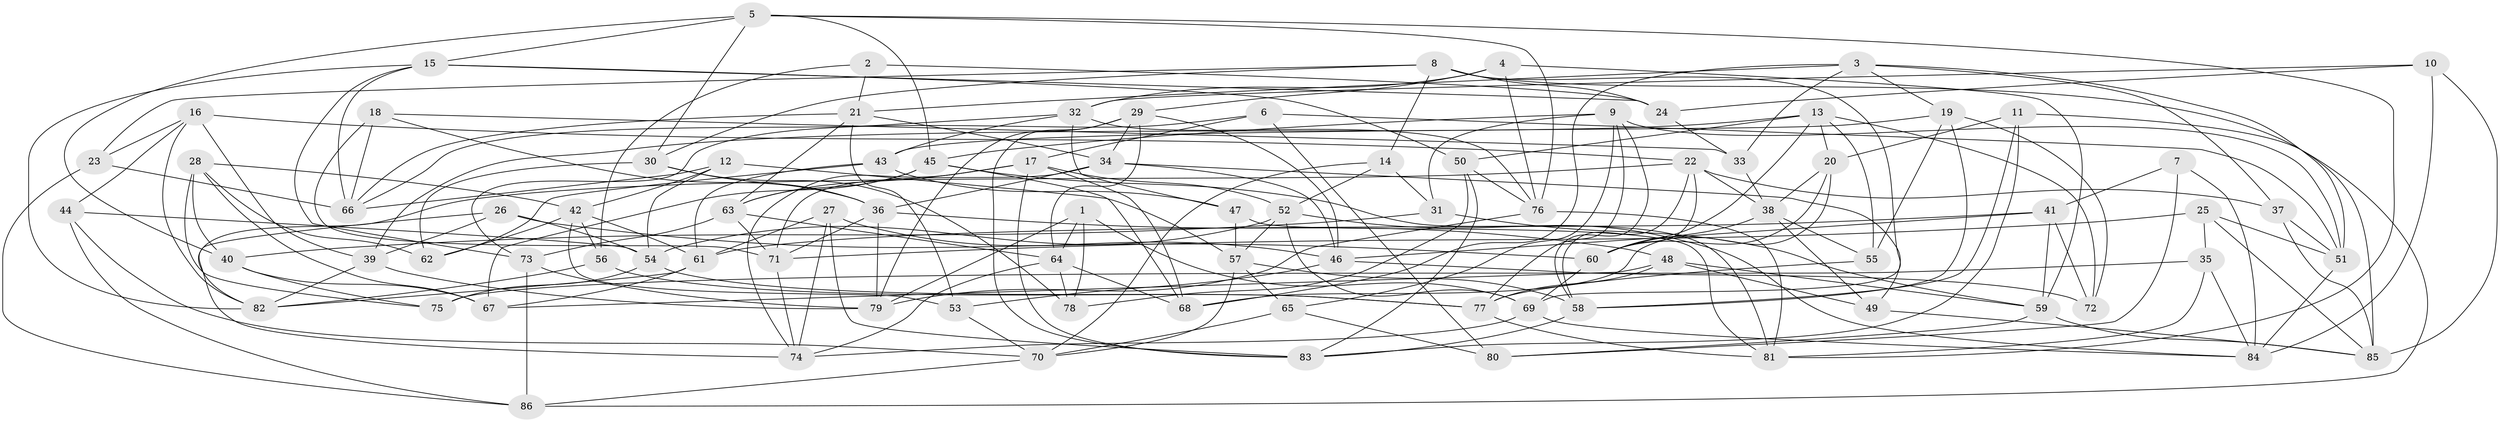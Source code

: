 // original degree distribution, {4: 1.0}
// Generated by graph-tools (version 1.1) at 2025/38/03/04/25 23:38:08]
// undirected, 86 vertices, 219 edges
graph export_dot {
  node [color=gray90,style=filled];
  1;
  2;
  3;
  4;
  5;
  6;
  7;
  8;
  9;
  10;
  11;
  12;
  13;
  14;
  15;
  16;
  17;
  18;
  19;
  20;
  21;
  22;
  23;
  24;
  25;
  26;
  27;
  28;
  29;
  30;
  31;
  32;
  33;
  34;
  35;
  36;
  37;
  38;
  39;
  40;
  41;
  42;
  43;
  44;
  45;
  46;
  47;
  48;
  49;
  50;
  51;
  52;
  53;
  54;
  55;
  56;
  57;
  58;
  59;
  60;
  61;
  62;
  63;
  64;
  65;
  66;
  67;
  68;
  69;
  70;
  71;
  72;
  73;
  74;
  75;
  76;
  77;
  78;
  79;
  80;
  81;
  82;
  83;
  84;
  85;
  86;
  1 -- 64 [weight=1.0];
  1 -- 69 [weight=1.0];
  1 -- 78 [weight=1.0];
  1 -- 79 [weight=1.0];
  2 -- 21 [weight=1.0];
  2 -- 24 [weight=2.0];
  2 -- 56 [weight=1.0];
  3 -- 19 [weight=1.0];
  3 -- 21 [weight=1.0];
  3 -- 33 [weight=1.0];
  3 -- 37 [weight=1.0];
  3 -- 51 [weight=1.0];
  3 -- 68 [weight=1.0];
  4 -- 29 [weight=1.0];
  4 -- 32 [weight=1.0];
  4 -- 59 [weight=1.0];
  4 -- 76 [weight=1.0];
  5 -- 15 [weight=1.0];
  5 -- 30 [weight=1.0];
  5 -- 40 [weight=1.0];
  5 -- 45 [weight=1.0];
  5 -- 76 [weight=1.0];
  5 -- 81 [weight=1.0];
  6 -- 17 [weight=1.0];
  6 -- 51 [weight=1.0];
  6 -- 73 [weight=1.0];
  6 -- 80 [weight=1.0];
  7 -- 41 [weight=2.0];
  7 -- 80 [weight=1.0];
  7 -- 84 [weight=1.0];
  8 -- 14 [weight=1.0];
  8 -- 23 [weight=1.0];
  8 -- 24 [weight=1.0];
  8 -- 30 [weight=1.0];
  8 -- 69 [weight=1.0];
  8 -- 85 [weight=1.0];
  9 -- 31 [weight=1.0];
  9 -- 45 [weight=1.0];
  9 -- 51 [weight=1.0];
  9 -- 58 [weight=1.0];
  9 -- 65 [weight=1.0];
  9 -- 77 [weight=1.0];
  10 -- 24 [weight=1.0];
  10 -- 32 [weight=1.0];
  10 -- 84 [weight=1.0];
  10 -- 85 [weight=1.0];
  11 -- 20 [weight=1.0];
  11 -- 58 [weight=1.0];
  11 -- 83 [weight=1.0];
  11 -- 86 [weight=1.0];
  12 -- 42 [weight=1.0];
  12 -- 54 [weight=1.0];
  12 -- 57 [weight=1.0];
  12 -- 66 [weight=1.0];
  13 -- 20 [weight=1.0];
  13 -- 39 [weight=1.0];
  13 -- 50 [weight=1.0];
  13 -- 55 [weight=1.0];
  13 -- 60 [weight=1.0];
  13 -- 72 [weight=1.0];
  14 -- 31 [weight=1.0];
  14 -- 52 [weight=1.0];
  14 -- 70 [weight=1.0];
  15 -- 24 [weight=1.0];
  15 -- 50 [weight=1.0];
  15 -- 66 [weight=1.0];
  15 -- 73 [weight=1.0];
  15 -- 82 [weight=1.0];
  16 -- 22 [weight=1.0];
  16 -- 23 [weight=1.0];
  16 -- 39 [weight=2.0];
  16 -- 44 [weight=1.0];
  16 -- 82 [weight=1.0];
  17 -- 52 [weight=1.0];
  17 -- 63 [weight=1.0];
  17 -- 68 [weight=1.0];
  17 -- 74 [weight=1.0];
  17 -- 83 [weight=1.0];
  18 -- 33 [weight=1.0];
  18 -- 36 [weight=1.0];
  18 -- 66 [weight=1.0];
  18 -- 71 [weight=1.0];
  19 -- 43 [weight=2.0];
  19 -- 55 [weight=1.0];
  19 -- 58 [weight=1.0];
  19 -- 72 [weight=1.0];
  20 -- 38 [weight=1.0];
  20 -- 60 [weight=1.0];
  20 -- 68 [weight=2.0];
  21 -- 34 [weight=1.0];
  21 -- 53 [weight=1.0];
  21 -- 63 [weight=1.0];
  21 -- 66 [weight=1.0];
  22 -- 37 [weight=1.0];
  22 -- 38 [weight=1.0];
  22 -- 58 [weight=1.0];
  22 -- 60 [weight=1.0];
  22 -- 82 [weight=1.0];
  23 -- 66 [weight=1.0];
  23 -- 86 [weight=1.0];
  24 -- 33 [weight=1.0];
  25 -- 35 [weight=1.0];
  25 -- 51 [weight=1.0];
  25 -- 71 [weight=1.0];
  25 -- 85 [weight=1.0];
  26 -- 39 [weight=1.0];
  26 -- 54 [weight=1.0];
  26 -- 60 [weight=1.0];
  26 -- 74 [weight=1.0];
  27 -- 46 [weight=1.0];
  27 -- 61 [weight=1.0];
  27 -- 74 [weight=1.0];
  27 -- 83 [weight=1.0];
  28 -- 40 [weight=2.0];
  28 -- 42 [weight=1.0];
  28 -- 62 [weight=1.0];
  28 -- 67 [weight=1.0];
  28 -- 75 [weight=1.0];
  29 -- 34 [weight=1.0];
  29 -- 46 [weight=1.0];
  29 -- 64 [weight=1.0];
  29 -- 79 [weight=1.0];
  29 -- 83 [weight=1.0];
  30 -- 36 [weight=1.0];
  30 -- 62 [weight=1.0];
  30 -- 78 [weight=2.0];
  31 -- 40 [weight=1.0];
  31 -- 59 [weight=1.0];
  32 -- 43 [weight=1.0];
  32 -- 47 [weight=1.0];
  32 -- 66 [weight=1.0];
  32 -- 76 [weight=1.0];
  33 -- 38 [weight=1.0];
  34 -- 36 [weight=1.0];
  34 -- 46 [weight=1.0];
  34 -- 49 [weight=1.0];
  34 -- 71 [weight=1.0];
  35 -- 75 [weight=1.0];
  35 -- 81 [weight=1.0];
  35 -- 84 [weight=1.0];
  36 -- 48 [weight=1.0];
  36 -- 71 [weight=1.0];
  36 -- 79 [weight=1.0];
  37 -- 51 [weight=1.0];
  37 -- 85 [weight=1.0];
  38 -- 49 [weight=1.0];
  38 -- 55 [weight=1.0];
  38 -- 60 [weight=1.0];
  39 -- 79 [weight=1.0];
  39 -- 82 [weight=1.0];
  40 -- 67 [weight=1.0];
  40 -- 75 [weight=1.0];
  41 -- 46 [weight=1.0];
  41 -- 59 [weight=1.0];
  41 -- 61 [weight=1.0];
  41 -- 72 [weight=1.0];
  42 -- 53 [weight=1.0];
  42 -- 56 [weight=1.0];
  42 -- 61 [weight=1.0];
  42 -- 62 [weight=1.0];
  43 -- 47 [weight=1.0];
  43 -- 61 [weight=1.0];
  43 -- 62 [weight=1.0];
  44 -- 54 [weight=1.0];
  44 -- 70 [weight=1.0];
  44 -- 86 [weight=1.0];
  45 -- 63 [weight=1.0];
  45 -- 67 [weight=1.0];
  45 -- 68 [weight=1.0];
  45 -- 81 [weight=1.0];
  46 -- 53 [weight=1.0];
  46 -- 72 [weight=1.0];
  47 -- 57 [weight=1.0];
  47 -- 81 [weight=1.0];
  48 -- 49 [weight=1.0];
  48 -- 59 [weight=1.0];
  48 -- 67 [weight=2.0];
  48 -- 77 [weight=1.0];
  49 -- 85 [weight=1.0];
  50 -- 76 [weight=1.0];
  50 -- 78 [weight=2.0];
  50 -- 83 [weight=1.0];
  51 -- 84 [weight=1.0];
  52 -- 54 [weight=1.0];
  52 -- 57 [weight=1.0];
  52 -- 69 [weight=1.0];
  52 -- 84 [weight=1.0];
  53 -- 70 [weight=1.0];
  54 -- 75 [weight=1.0];
  54 -- 77 [weight=1.0];
  55 -- 77 [weight=1.0];
  56 -- 77 [weight=1.0];
  56 -- 82 [weight=1.0];
  57 -- 58 [weight=1.0];
  57 -- 65 [weight=1.0];
  57 -- 70 [weight=1.0];
  58 -- 83 [weight=1.0];
  59 -- 80 [weight=1.0];
  59 -- 85 [weight=1.0];
  60 -- 69 [weight=1.0];
  61 -- 67 [weight=1.0];
  61 -- 82 [weight=1.0];
  63 -- 64 [weight=1.0];
  63 -- 71 [weight=1.0];
  63 -- 73 [weight=1.0];
  64 -- 68 [weight=1.0];
  64 -- 74 [weight=1.0];
  64 -- 78 [weight=1.0];
  65 -- 70 [weight=1.0];
  65 -- 80 [weight=1.0];
  69 -- 74 [weight=1.0];
  69 -- 84 [weight=1.0];
  70 -- 86 [weight=1.0];
  71 -- 74 [weight=1.0];
  73 -- 79 [weight=1.0];
  73 -- 86 [weight=2.0];
  76 -- 79 [weight=1.0];
  76 -- 81 [weight=1.0];
  77 -- 81 [weight=1.0];
}
